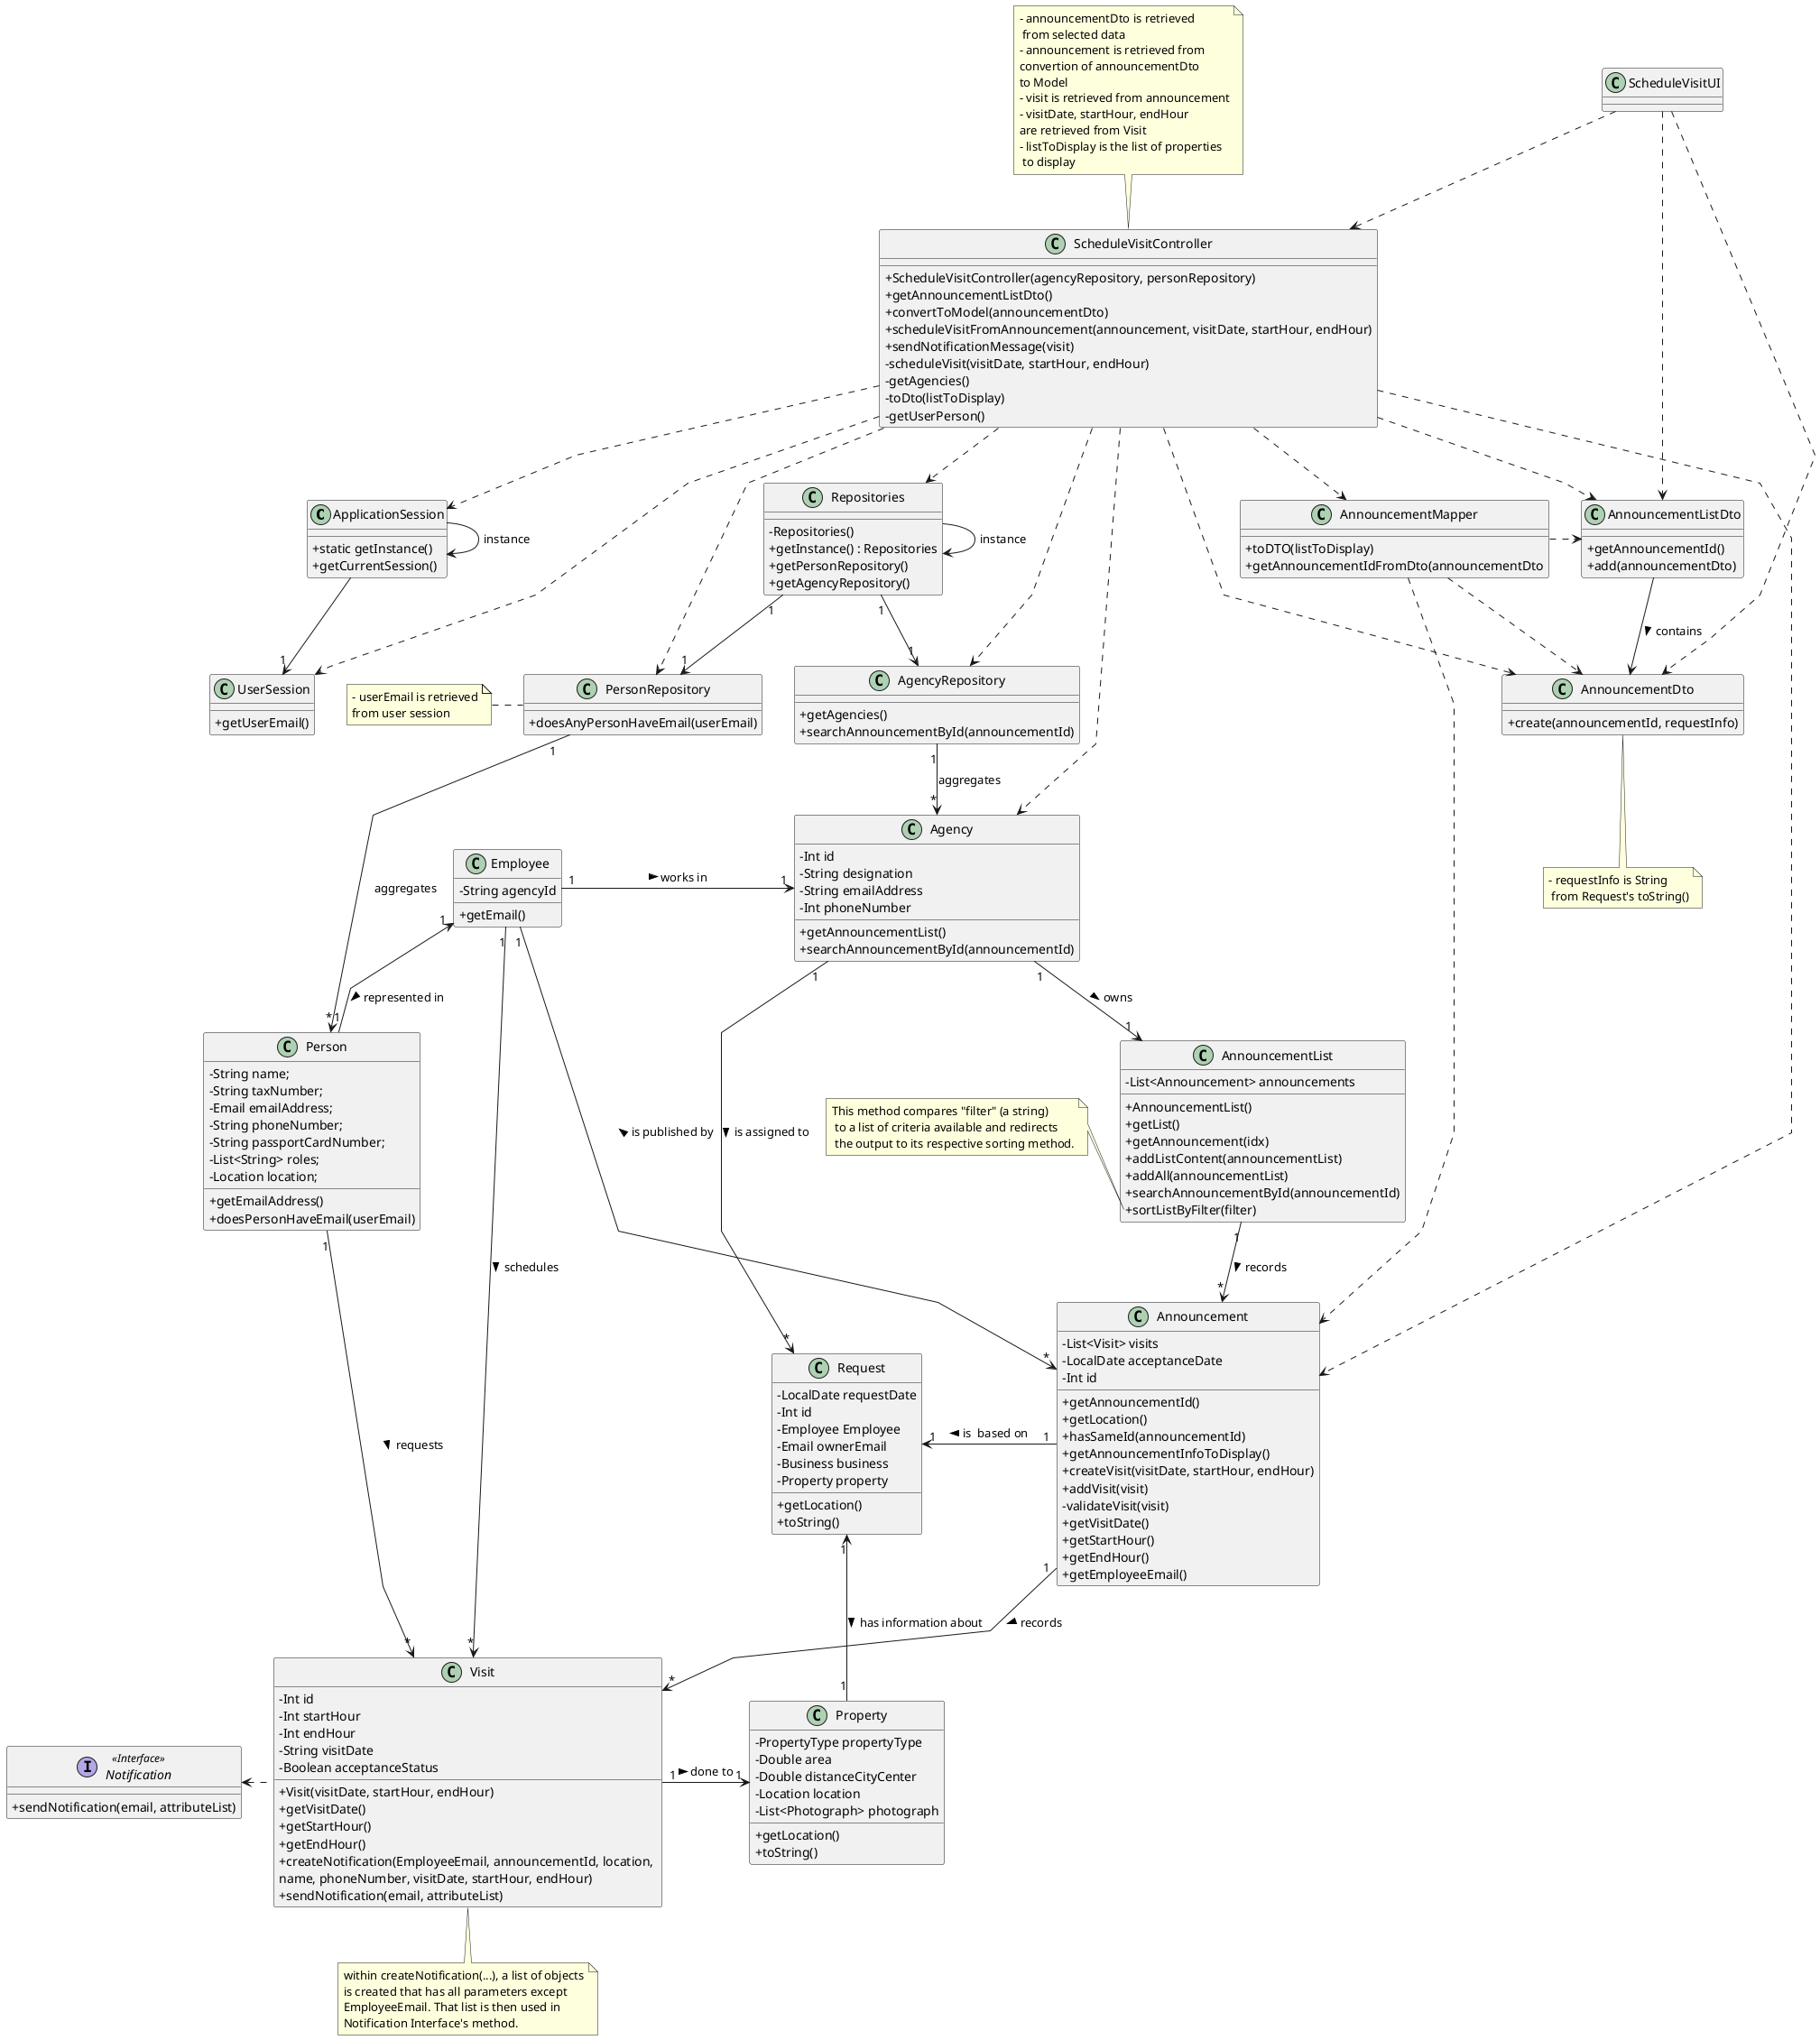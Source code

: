 @startuml
'skinparam monochrome true
skinparam packageStyle rectangle
skinparam shadowing false
skinparam linetype polyline
'skinparam linetype orto

skinparam classAttributeIconSize 0

'left to right direction

class ApplicationSession
{
    + static getInstance()
    + getCurrentSession()
}

class UserSession
{
    + getUserEmail()
}

class Visit {
    - Int id
    - Int startHour
    - Int endHour
    - String visitDate
    - Boolean acceptanceStatus
    + Visit(visitDate, startHour, endHour)
    + getVisitDate()
    + getStartHour()
    + getEndHour()
    + createNotification(EmployeeEmail, announcementId, location, \nname, phoneNumber, visitDate, startHour, endHour)
    + sendNotification(email, attributeList)
}

note bottom of Visit
    within createNotification(...), a list of objects
    is created that has all parameters except
    EmployeeEmail. That list is then used in
    Notification Interface's method.
end note

class AgencyRepository {
    + getAgencies()
    + searchAnnouncementById(announcementId)
}

'note right of AgencyRepository
'    - used for displaying
'     the agencies list
'end note

class Agency {
    - Int id
    - String designation
    - String emailAddress
    - Int phoneNumber
    + getAnnouncementList()
    + searchAnnouncementById(announcementId)
}

class Repositories {
    - Repositories()
    + getInstance() : Repositories
    + getPersonRepository()
    + getAgencyRepository()
}

class ScheduleVisitController {
    + ScheduleVisitController(agencyRepository, personRepository)
    + getAnnouncementListDto()
    + convertToModel(announcementDto)
    + scheduleVisitFromAnnouncement(announcement, visitDate, startHour, endHour)
    + sendNotificationMessage(visit)
    - scheduleVisit(visitDate, startHour, endHour)
    - getAgencies()
    - toDto(listToDisplay)
    - getUserPerson()
}

note top of ScheduleVisitController
    - announcementDto is retrieved
     from selected data
    - announcement is retrieved from
    convertion of announcementDto
    to Model
    - visit is retrieved from announcement
    - visitDate, startHour, endHour
    are retrieved from Visit
    - listToDisplay is the list of properties
     to display
end note

class ScheduleVisitUI {
}

class Announcement {
    - List<Visit> visits
    - LocalDate acceptanceDate
    - Int id
    + getAnnouncementId()
    + getLocation()
    + hasSameId(announcementId)
    + getAnnouncementInfoToDisplay()
    + createVisit(visitDate, startHour, endHour)
    + addVisit(visit)
    - validateVisit(visit)
    + getVisitDate()
    + getStartHour()
    + getEndHour()
    + getEmployeeEmail()

}

class AnnouncementMapper {
    + toDTO(listToDisplay)
    + getAnnouncementIdFromDto(announcementDto
}

class AnnouncementList {
    - List<Announcement> announcements
    + AnnouncementList()
    + getList()
    + getAnnouncement(idx)
    + addListContent(announcementList)
    + addAll(announcementList)
    + searchAnnouncementById(announcementId)
    + sortListByFilter(filter)
}

note left of AnnouncementList::sortListByFilter
This method compares "filter" (a string)
 to a list of criteria available and redirects
 the output to its respective sorting method.
end note


class AnnouncementDto{
    + create(announcementId, requestInfo)
}

note bottom of AnnouncementDto
    - requestInfo is String
     from Request's toString()
end note

class AnnouncementListDto{
    + getAnnouncementId()
    + add(announcementDto)
}

class Request{
    - LocalDate requestDate
    - Int id
    - Employee Employee
    - Email ownerEmail
    - Business business
    - Property property
    + getLocation()
    + toString()
}

'class Business{
'    - Double amount
'    - BusinessType businessType
'    + toString()
'}

class Property {
    - PropertyType propertyType
    - Double area
    - Double distanceCityCenter
    - Location location
    - List<Photograph> photograph
    + getLocation()
    + toString()
    }

class Employee{
    - String agencyId
    + getEmail()
}

class Person{
    - String name;
    - String taxNumber;
    - Email emailAddress;
    - String phoneNumber;
    - String passportCardNumber;
    - List<String> roles;
    - Location location;
    + getEmailAddress()
    + doesPersonHaveEmail(userEmail)
}

class PersonRepository {
    + doesAnyPersonHaveEmail(userEmail)
}

note left of PersonRepository
    - userEmail is retrieved
    from user session
end note

interface Notification << Interface >> {
    + sendNotification(email, attributeList)
}

'RELATIONS

ScheduleVisitUI ..> ScheduleVisitController

Repositories -> Repositories : instance

ApplicationSession -> ApplicationSession : instance

ApplicationSession --> "1" UserSession

ScheduleVisitController ..> ApplicationSession

ScheduleVisitController .> UserSession

ScheduleVisitController ..> Repositories

Repositories "1" --> "1" PersonRepository

Repositories "1" --> "1" AgencyRepository

ScheduleVisitController ..> PersonRepository

ScheduleVisitController ..> AgencyRepository

ScheduleVisitController ..> Agency

AgencyRepository "1" --> "*" Agency : aggregates

PersonRepository "1" --> "*" Person : aggregates


ScheduleVisitController .> Announcement

ScheduleVisitController ..> AnnouncementMapper

AnnouncementMapper ..> Announcement

AnnouncementMapper ..> AnnouncementDto

AnnouncementMapper .right.> AnnouncementListDto

ScheduleVisitController .> AnnouncementListDto

ScheduleVisitController .> AnnouncementDto

ScheduleVisitUI .> AnnouncementListDto

ScheduleVisitUI .> AnnouncementDto

AnnouncementListDto -> AnnouncementDto : contains >

Person "1" -up-> "1" Employee: represented in <
Employee "1" --> "*" Announcement: is published by <
Employee "1" -> "*" Visit: schedules >
Person "1" --> "*" Visit:  requests >
Visit "1" -right-> "1" Property: done to >
Announcement "1" -down-> "*" Visit : records >
Employee "1" -> "1" Agency: works in  >
Agency "1" --> "1" AnnouncementList : owns >
AnnouncementList "1" --> "*" Announcement: records >
Property "1" -left-> "1" Request : < has information about
'Request "1" -left "1" Business: is described by >
Announcement "1" -left-> "1" Request : is  based on >
Agency "1" --> "*" Request : is assigned to >
Visit .left> Notification

@enduml